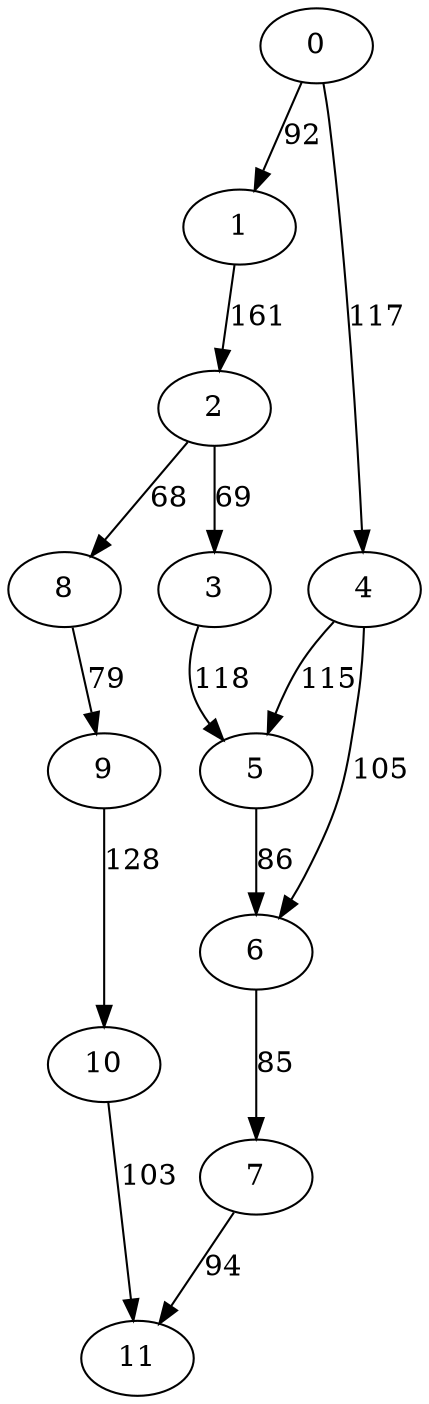 digraph t20p2r7_18 {
0 -> 1 [ label = 92 ];
0 -> 4 [ label = 117 ];
1 -> 2 [ label = 161 ];
2 -> 3 [ label = 69 ];
2 -> 8 [ label = 68 ];
3 -> 5 [ label = 118 ];
4 -> 5 [ label = 115 ];
4 -> 6 [ label = 105 ];
5 -> 6 [ label = 86 ];
6 -> 7 [ label = 85 ];
7 -> 11 [ label = 94 ];
8 -> 9 [ label = 79 ];
9 -> 10 [ label = 128 ];
10 -> 11 [ label = 103 ];
 }

